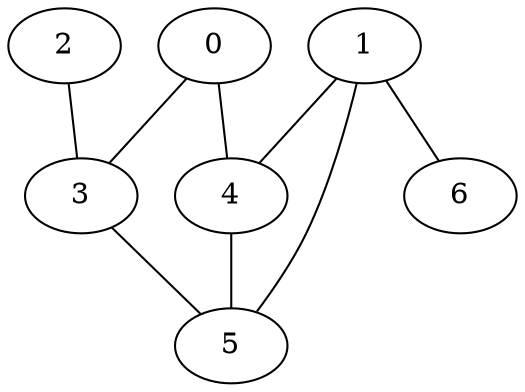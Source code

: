 graph "sampletest150-mod5_image8.bmp" {
	0	 [type=corner,
		x=235,
		y=128];
	3	 [type=intersection,
		x=284,
		y=135];
	0 -- 3	 [angle0=".14",
		frequency=1,
		type0=line];
	4	 [type=intersection,
		x=107,
		y=353];
	0 -- 4	 [angle0="-1.05",
		frequency=1,
		type0=line];
	1	 [type=intersection,
		x=90,
		y=335];
	1 -- 4	 [angle0=".81",
		frequency=1,
		type0=line];
	5	 [type=intersection,
		x=419,
		y=350];
	1 -- 5	 [angle0="387.81",
		frequency=1,
		type0=arc];
	6	 [type=endpoint,
		x=132,
		y=402];
	1 -- 6	 [angle0="1.01",
		frequency=1,
		type0=line];
	2	 [type=endpoint,
		x=264,
		y=105];
	2 -- 3	 [angle0=".98",
		frequency=1,
		type0=line];
	3 -- 5	 [angle0="1.01",
		frequency=1,
		type0=line];
	4 -- 5	 [angle0="349.44",
		frequency=1,
		type0=arc];
}
